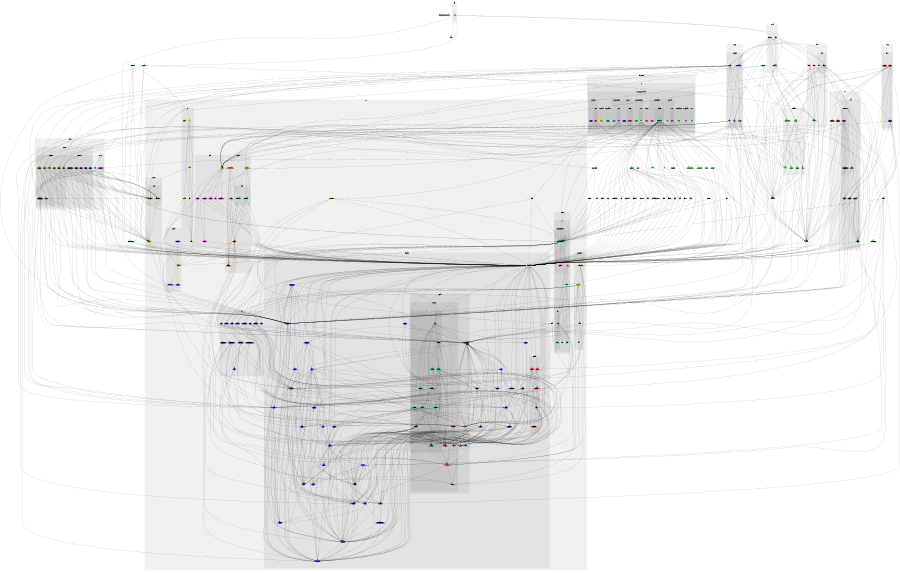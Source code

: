 digraph G {
size="6,4";
ratio="fill";
u1[label="Paths_reacthome_firmware",style="filled",fillcolor="#bbffbb",penwidth="0"];
u19[label="Forever",style="filled",fillcolor="#bbffbb",penwidth="0"];
u20[label="Factorial",style="filled",fillcolor="#bbffbb",penwidth="0"];
u21[label="Loop",style="filled",fillcolor="#bbffbb",penwidth="0"];
u22[label="FibTutorial",style="filled",fillcolor="#bbffbb",penwidth="0"];
u23[label="ClassHierarchy",style="filled",fillcolor="#bbffbb",penwidth="0"];
u24[label="ConcreteFile",style="filled",fillcolor="#bbffbb",penwidth="0"];
u26[label="BitDataTypes",style="filled",fillcolor="#bbffbb",penwidth="0"];
u27[label="Cond",style="filled",fillcolor="#bbffbb",penwidth="0"];
u28[label="AddrOfRegression",style="filled",fillcolor="#bbffbb",penwidth="0"];
u29[label="FibLoop",style="filled",fillcolor="#bbffbb",penwidth="0"];
u30[label="Alloc",style="filled",fillcolor="#bbffbb",penwidth="0"];
u31[label="Area",style="filled",fillcolor="#bbffbb",penwidth="0"];
u32[label="Array",style="filled",fillcolor="#bbffbb",penwidth="0"];
u33[label="SizeOf",style="filled",fillcolor="#bbffbb",penwidth="0"];
u34[label="Extern",style="filled",fillcolor="#bbffbb",penwidth="0"];
u35[label="String",style="filled",fillcolor="#bbffbb",penwidth="0"];
u36[label="Bits",style="filled",fillcolor="#bbffbb",penwidth="0"];
u37[label="ConstPtrRef",style="filled",fillcolor="#bbffbb",penwidth="0"];
u38[label="ConstRef",style="filled",fillcolor="#bbffbb",penwidth="0"];
u39[label="FunPtr",style="filled",fillcolor="#bbffbb",penwidth="0"];
u40[label="Overflow",style="filled",fillcolor="#bbffbb",penwidth="0"];
u41[label="Coroutine",style="filled",fillcolor="#bbffbb",penwidth="0"];
u42[label="PublicPrivate",style="filled",fillcolor="#bbffbb",penwidth="0"];
u43[label="BitData",style="filled",fillcolor="#bbffbb",penwidth="0"];
u44[label="PID",style="filled",fillcolor="#bbffbb",penwidth="0"];
u45[label="Float",style="filled",fillcolor="#bbffbb",penwidth="0"];
u65[label="Example",style="filled",fillcolor="#bbffbb",penwidth="0"];
u66[label="ExampleTypes",style="filled",fillcolor="#bbffbb",penwidth="0"];
u79[label="Types",style="filled",fillcolor="#bbffbb",penwidth="0"];
u92[label="Examples",style="filled",fillcolor="#bbffbb",penwidth="0"];
u93[label="Heartbeat",style="filled",fillcolor="#bbffbb",penwidth="0"];
u94[label="PPM",style="filled",fillcolor="#bbffbb",penwidth="0"];
u95[label="RingBuffer",style="filled",fillcolor="#bbffbb",penwidth="0"];
u175[label="Firmware",style="filled",fillcolor="#bbffbb",penwidth="0"];
u179[label="Include",style="filled",fillcolor="#bbffbb",penwidth="0"];
u180[label="Initialize",style="filled",fillcolor="#bbffbb",penwidth="0"];
u193[label="Scheduler",style="filled",fillcolor="#bbffbb",penwidth="0"];
u194[label="Shake",style="filled",fillcolor="#bbffbb",penwidth="0"];
subgraph cluster_0 {
label="Device";
color="#0000000F";
style="filled";
subgraph cluster_1 {
label="GD32F3x0";
color="#0000000F";
style="filled";
u165[label="GPIO",style="filled",fillcolor="#bbbbff",penwidth="0"];
u166[label="SysTick",style="filled",fillcolor="#bbbbff",penwidth="0"];
u167[label="SystemClock",style="filled",fillcolor="#bbbbff",penwidth="0"];
u168[label="USART",style="filled",fillcolor="#bbbbff",penwidth="0"];
u169[label="Timer",style="filled",fillcolor="#bbbbff",penwidth="0"];

}

}
subgraph cluster_2 {
label="Feature";
color="#0000000F";
style="filled";
u174[label="Feature",style="filled,bold",fillcolor="#bbffbb"];
u170[label="Relay",style="filled",fillcolor="#ffbbbb",penwidth="0"];
u173[label="Blink",style="filled",fillcolor="#ffbbbb",penwidth="0"];
subgraph cluster_3 {
label="RBUS";
color="#0000000F";
style="filled";
u172[label="RBUS",style="filled,bold",fillcolor="#ffbbbb"];
u171[label="Slave",style="filled",fillcolor="#bbffff",penwidth="0"];

}

}
subgraph cluster_4 {
label="Formula";
color="#0000000F";
style="filled";
u178[label="Formula",style="filled,bold",fillcolor="#bbffbb"];
u176[label="Relay_10",style="filled",fillcolor="#ffbbff",penwidth="0"];
u177[label="Blink",style="filled",fillcolor="#ffbbff",penwidth="0"];

}
subgraph cluster_5 {
label="Interface";
color="#0000000F";
style="filled";
u181[label="GPIO",style="filled",fillcolor="#77ff77",penwidth="0"];
u182[label="Counter",style="filled",fillcolor="#77ff77",penwidth="0"];
u183[label="RS485",style="filled",fillcolor="#77ff77",penwidth="0"];
u184[label="SystemClock",style="filled",fillcolor="#77ff77",penwidth="0"];
u185[label="USART",style="filled",fillcolor="#77ff77",penwidth="0"];
u186[label="Timer",style="filled",fillcolor="#77ff77",penwidth="0"];

}
subgraph cluster_6 {
label="Ivory";
color="#0000000F";
style="filled";
u63[label="Eval",style="filled",fillcolor="#ffff77",penwidth="0"];
u81[label="Tasty",style="filled",fillcolor="#ffff77",penwidth="0"];
u103[label="QuickCheck",style="filled",fillcolor="#ffff77",penwidth="0"];
subgraph cluster_7 {
label="Artifact";
color="#0000000F";
style="filled";
u74[label="Artifact",style="filled,bold",fillcolor="#ffff77"];
u75[label="Template",style="filled",fillcolor="#7777ff",penwidth="0"];
u76[label="Transformer",style="filled",fillcolor="#7777ff",penwidth="0"];
u77[label="Location",style="filled",fillcolor="#7777ff",penwidth="0"];

}
subgraph cluster_8 {
label="Compile";
color="#0000000F";
style="filled";
subgraph cluster_9 {
label="C";
color="#0000000F";
style="filled";
u83[label="C",style="filled,bold",fillcolor="#ff7777"];
u86[label="Modules",style="filled",fillcolor="#77ffff",penwidth="0"];
u88[label="Types",style="filled",fillcolor="#77ffff",penwidth="0"];
u90[label="Prop",style="filled",fillcolor="#77ffff",penwidth="0"];
subgraph cluster_10 {
label="CmdlineFrontend";
color="#0000000F";
style="filled";
u89[label="CmdlineFrontend",style="filled,bold",fillcolor="#77ffff"];
u84[label="Options",style="filled",fillcolor="#ff77ff",penwidth="0"];

}
subgraph cluster_11 {
label="Gen";
color="#0000000F";
style="filled";
u87[label="Gen",style="filled,bold",fillcolor="#77ffff"];
u85[label="Const",style="filled",fillcolor="#33ff33",penwidth="0"];

}

}

}
subgraph cluster_12 {
label="HW";
color="#0000000F";
style="filled";
u72[label="HW",style="filled,bold",fillcolor="#ffff77"];
u67[label="Reg",style="filled",fillcolor="#bbff77",penwidth="0"];
u68[label="IOArea",style="filled",fillcolor="#bbff77",penwidth="0"];
u69[label="Module",style="filled",fillcolor="#bbff77",penwidth="0"];
u70[label="BitData",style="filled",fillcolor="#bbff77",penwidth="0"];
u71[label="Prim",style="filled",fillcolor="#bbff77",penwidth="0"];

}
subgraph cluster_13 {
label="Language";
color="#0000000F";
style="filled";
u105[label="Language",style="filled,bold",fillcolor="#ffff77"];
u107[label="Loop",style="filled",fillcolor="#3333ff",penwidth="0"];
u108[label="Ref",style="filled",fillcolor="#3333ff",penwidth="0"];
u109[label="Cond",style="filled",fillcolor="#3333ff",penwidth="0"];
u110[label="MemArea",style="filled",fillcolor="#3333ff",penwidth="0"];
u111[label="Const",style="filled",fillcolor="#3333ff",penwidth="0"];
u112[label="IChar",style="filled",fillcolor="#3333ff",penwidth="0"];
u113[label="Struct",style="filled",fillcolor="#3333ff",penwidth="0"];
u114[label="IBool",style="filled",fillcolor="#3333ff",penwidth="0"];
u115[label="Scope",style="filled",fillcolor="#3333ff",penwidth="0"];
u116[label="Area",style="filled",fillcolor="#3333ff",penwidth="0"];
u117[label="Uint",style="filled",fillcolor="#3333ff",penwidth="0"];
u118[label="IString",style="filled",fillcolor="#3333ff",penwidth="0"];
u119[label="Array",style="filled",fillcolor="#3333ff",penwidth="0"];
u120[label="SizeOf",style="filled",fillcolor="#3333ff",penwidth="0"];
u121[label="Init",style="filled",fillcolor="#3333ff",penwidth="0"];
u122[label="String",style="filled",fillcolor="#3333ff",penwidth="0"];
u123[label="Ptr",style="filled",fillcolor="#3333ff",penwidth="0"];
u124[label="Pointer",style="filled",fillcolor="#3333ff",penwidth="0"];
u125[label="Sint",style="filled",fillcolor="#3333ff",penwidth="0"];
u126[label="Module",style="filled",fillcolor="#3333ff",penwidth="0"];
u127[label="Proc",style="filled",fillcolor="#3333ff",penwidth="0"];
u128[label="Comment",style="filled",fillcolor="#3333ff",penwidth="0"];
u129[label="Bits",style="filled",fillcolor="#3333ff",penwidth="0"];
u130[label="Cast",style="filled",fillcolor="#3333ff",penwidth="0"];
u131[label="Effects",style="filled",fillcolor="#3333ff",penwidth="0"];
u132[label="BoundedInteger",style="filled",fillcolor="#3333ff",penwidth="0"];
u133[label="IIntegral",style="filled",fillcolor="#3333ff",penwidth="0"];
u134[label="Assert",style="filled",fillcolor="#3333ff",penwidth="0"];
u135[label="Coroutine",style="filled",fillcolor="#3333ff",penwidth="0"];
u136[label="Type",style="filled",fillcolor="#3333ff",penwidth="0"];
u142[label="Monad",style="filled",fillcolor="#3333ff",penwidth="0"];
u162[label="CArray",style="filled",fillcolor="#3333ff",penwidth="0"];
u163[label="Proxy",style="filled",fillcolor="#3333ff",penwidth="0"];
u164[label="Float",style="filled",fillcolor="#3333ff",penwidth="0"];
subgraph cluster_14 {
label="BitData";
color="#0000000F";
style="filled";
u137[label="Array",style="filled",fillcolor="#ff3333",penwidth="0"];
u138[label="Bits",style="filled",fillcolor="#ff3333",penwidth="0"];
u139[label="Monad",style="filled",fillcolor="#ff3333",penwidth="0"];
u140[label="DefBitRep",style="filled",fillcolor="#ff3333",penwidth="0"];
u141[label="BitData",style="filled",fillcolor="#ff3333",penwidth="0"];

}
subgraph cluster_15 {
label="Syntax";
color="#0000000F";
style="filled";
u106[label="Syntax",style="filled,bold",fillcolor="#3333ff"];
u143[label="AST",style="filled",fillcolor="#77bbff",penwidth="0"];
u144[label="Names",style="filled",fillcolor="#77bbff",penwidth="0"];
u161[label="Type",style="filled",fillcolor="#77bbff",penwidth="0"];
subgraph cluster_16 {
label="Concrete";
color="#0000000F";
style="filled";
u145[label="ParseCore",style="filled",fillcolor="#ff77bb",penwidth="0"];
u146[label="Pretty",style="filled",fillcolor="#ff77bb",penwidth="0"];
u147[label="Location",style="filled",fillcolor="#ff77bb",penwidth="0"];
u148[label="ParseAST",style="filled",fillcolor="#ff77bb",penwidth="0"];
u149[label="Lexeme",style="filled",fillcolor="#ff77bb",penwidth="0"];
subgraph cluster_17 {
label="QQ";
color="#0000000F";
style="filled";
u150[label="QQ",style="filled,bold",fillcolor="#ff77bb"];
u151[label="BindExp",style="filled",fillcolor="#33bb77",penwidth="0"];
u152[label="Common",style="filled",fillcolor="#33bb77",penwidth="0"];
u153[label="StructQQ",style="filled",fillcolor="#33bb77",penwidth="0"];
u154[label="AreaQQ",style="filled",fillcolor="#33bb77",penwidth="0"];
u155[label="StmtQQ",style="filled",fillcolor="#33bb77",penwidth="0"];
u156[label="ExprQQ",style="filled",fillcolor="#33bb77",penwidth="0"];
u157[label="ProcQQ",style="filled",fillcolor="#33bb77",penwidth="0"];
u158[label="BitDataQQ",style="filled",fillcolor="#33bb77",penwidth="0"];
u159[label="CondQQ",style="filled",fillcolor="#33bb77",penwidth="0"];
u160[label="TypeQQ",style="filled",fillcolor="#33bb77",penwidth="0"];

}

}

}

}
subgraph cluster_18 {
label="ModelCheck";
color="#0000000F";
style="filled";
u97[label="ModelCheck",style="filled,bold",fillcolor="#ffff77"];
u98[label="CVC4",style="filled",fillcolor="#ffff33",penwidth="0"];
u99[label="Ivory2CVC4",style="filled",fillcolor="#ffff33",penwidth="0"];
u100[label="Monad",style="filled",fillcolor="#ffff33",penwidth="0"];

}
subgraph cluster_19 {
label="Opts";
color="#0000000F";
style="filled";
u48[label="AssertFold",style="filled",fillcolor="#7733bb",penwidth="0"];
u49[label="Utils",style="filled",fillcolor="#7733bb",penwidth="0"];
u50[label="ConstFold",style="filled",fillcolor="#7733bb",penwidth="0"];
u51[label="DivZero",style="filled",fillcolor="#7733bb",penwidth="0"];
u52[label="ConstFoldComp",style="filled",fillcolor="#7733bb",penwidth="0"];
u53[label="CSE",style="filled",fillcolor="#7733bb",penwidth="0"];
u54[label="TypeCheck",style="filled",fillcolor="#7733bb",penwidth="0"];
u55[label="Index",style="filled",fillcolor="#7733bb",penwidth="0"];
u56[label="CFG",style="filled",fillcolor="#7733bb",penwidth="0"];
u57[label="Overflow",style="filled",fillcolor="#7733bb",penwidth="0"];
u58[label="BitShift",style="filled",fillcolor="#7733bb",penwidth="0"];
u59[label="SanityCheck",style="filled",fillcolor="#7733bb",penwidth="0"];
u60[label="FP",style="filled",fillcolor="#7733bb",penwidth="0"];

}
subgraph cluster_20 {
label="Serialize";
color="#0000000F";
style="filled";
u9[label="Serialize",style="filled,bold",fillcolor="#ffff77"];
u5[label="PackRep",style="filled",fillcolor="#bb7733",penwidth="0"];
u6[label="Struct",style="filled",fillcolor="#bb7733",penwidth="0"];
u7[label="Atoms",style="filled",fillcolor="#bb7733",penwidth="0"];
u8[label="LittleEndian",style="filled",fillcolor="#bb7733",penwidth="0"];
subgraph cluster_21 {
label="Safe";
color="#0000000F";
style="filled";
u3[label="LittleEndian",style="filled",fillcolor="#33ffff",penwidth="0"];
u4[label="BigEndian",style="filled",fillcolor="#33ffff",penwidth="0"];

}

}
subgraph cluster_22 {
label="Stdlib";
color="#0000000F";
style="filled";
u11[label="Stdlib",style="filled,bold",fillcolor="#ffff77"];
u12[label="Init",style="filled",fillcolor="#ff33ff",penwidth="0"];
u13[label="Operators",style="filled",fillcolor="#ff33ff",penwidth="0"];
u14[label="String",style="filled",fillcolor="#ff33ff",penwidth="0"];
u15[label="Memory",style="filled",fillcolor="#ff33ff",penwidth="0"];
u16[label="Maybe",style="filled",fillcolor="#ff33ff",penwidth="0"];
u17[label="Control",style="filled",fillcolor="#ff33ff",penwidth="0"];

}
subgraph cluster_23 {
label="Support";
color="#0000000F";
style="filled";
u189[label="Support",style="filled,bold",fillcolor="#ffff77"];
subgraph cluster_24 {
label="Device";
color="#0000000F";
style="filled";
u187[label="GD32F4xx",style="filled",fillcolor="#bbbb33",penwidth="0"];
u188[label="GD32F3x0",style="filled",fillcolor="#bbbb33",penwidth="0"];

}

}

}
subgraph cluster_25 {
label="Protocol";
color="#0000000F";
style="filled";
subgraph cluster_26 {
label="RBUS";
color="#0000000F";
style="filled";
u192[label="RBUS",style="filled,bold",fillcolor="#3333bb"];
u190[label="Slave",style="filled",fillcolor="#bb3333",penwidth="0"];
u191[label="Master",style="filled",fillcolor="#bb3333",penwidth="0"];

}

}
subgraph cluster_27 {
label="Support";
color="#0000000F";
style="filled";
u209[label="Util",style="filled",fillcolor="#33bbbb",penwidth="0"];
subgraph cluster_28 {
label="CMSIS";
color="#0000000F";
style="filled";
u195[label="CoreCM4",style="filled",fillcolor="#bb33bb",penwidth="0"];

}
subgraph cluster_29 {
label="Device";
color="#0000000F";
style="filled";
subgraph cluster_30 {
label="GD32F3x0";
color="#0000000F";
style="filled";
u208[label="GD32F3x0",style="filled,bold",fillcolor="#337733"];
u201[label="GPIO",style="filled",fillcolor="#777733",penwidth="0"];
u202[label="RCU",style="filled",fillcolor="#777733",penwidth="0"];
u203[label="Misc",style="filled",fillcolor="#777733",penwidth="0"];
u204[label="DMA",style="filled",fillcolor="#777733",penwidth="0"];
u205[label="USART",style="filled",fillcolor="#777733",penwidth="0"];
u206[label="Timer",style="filled",fillcolor="#777733",penwidth="0"];
u207[label="DBG",style="filled",fillcolor="#777733",penwidth="0"];

}
subgraph cluster_31 {
label="GD32F4xx";
color="#0000000F";
style="filled";
u196[label="GD32F4xx",style="filled,bold",fillcolor="#337733"];
u197[label="GPIO",style="filled",fillcolor="#333377",penwidth="0"];
u198[label="RCU",style="filled",fillcolor="#333377",penwidth="0"];
u199[label="DMA",style="filled",fillcolor="#333377",penwidth="0"];
u200[label="DBG",style="filled",fillcolor="#333377",penwidth="0"];

}

}

}
subgraph cluster_32 {
label="Util";
color="#0000000F";
style="filled";
u210[label="Version",style="filled",fillcolor="#773333",penwidth="0"];
u218[label="CRC16",style="filled",fillcolor="#773333",penwidth="0"];
subgraph cluster_33 {
label="Data";
color="#0000000F";
style="filled";
u211[label="Record",style="filled",fillcolor="#337777",penwidth="0"];
u212[label="Class",style="filled",fillcolor="#337777",penwidth="0"];
u213[label="Buffer",style="filled",fillcolor="#337777",penwidth="0"];
u214[label="Value",style="filled",fillcolor="#337777",penwidth="0"];
u215[label="Index",style="filled",fillcolor="#337777",penwidth="0"];
subgraph cluster_34 {
label="Concurrent";
color="#0000000F";
style="filled";
u216[label="Queue",style="filled",fillcolor="#773377",penwidth="0"];
u217[label="Semaphore",style="filled",fillcolor="#773377",penwidth="0"];

}

}

}
subgraph cluster_35 {
label="app";
color="#0000000F";
style="filled";
u0[label="Main",style="filled",fillcolor="#bbffbb",penwidth="0"];

}
subgraph cluster_36 {
label="dist-newstyle";
color="#0000000F";
style="filled";
subgraph cluster_37 {
label="src";
color="#0000000F";
style="filled";
subgraph cluster_38 {
label="ivory-75b1326400fa1c7b";
color="#0000000F";
style="filled";
subgraph cluster_39 {
label="ivory";
color="#0000000F";
style="filled";
u104[label="Setup",style="filled",fillcolor="#bbffff",penwidth="0"];

}
subgraph cluster_40 {
label="ivory-artifact";
color="#0000000F";
style="filled";
u73[label="Setup",style="filled",fillcolor="#ffbbff",penwidth="0"];

}
subgraph cluster_41 {
label="ivory-backend-c";
color="#0000000F";
style="filled";
u82[label="Setup",style="filled",fillcolor="#77ff77",penwidth="0"];

}
subgraph cluster_42 {
label="ivory-eval";
color="#0000000F";
style="filled";
u61[label="Setup",style="filled",fillcolor="#ffff77",penwidth="0"];
subgraph cluster_43 {
label="test";
color="#0000000F";
style="filled";
u62[label="Test",style="filled",fillcolor="#7777ff",penwidth="0"];

}

}
subgraph cluster_44 {
label="ivory-examples";
color="#0000000F";
style="filled";
u18[label="Setup",style="filled",fillcolor="#ff7777",penwidth="0"];
subgraph cluster_45 {
label="examples";
color="#0000000F";
style="filled";
u25[label="TestExamples",style="filled",fillcolor="#77ffff",penwidth="0"];

}

}
subgraph cluster_46 {
label="ivory-hw";
color="#0000000F";
style="filled";
u64[label="Setup",style="filled",fillcolor="#ff77ff",penwidth="0"];

}
subgraph cluster_47 {
label="ivory-model-check";
color="#0000000F";
style="filled";
u91[label="Setup",style="filled",fillcolor="#33ff33",penwidth="0"];
subgraph cluster_48 {
label="test";
color="#0000000F";
style="filled";
u96[label="Test",style="filled",fillcolor="#bbff77",penwidth="0"];

}

}
subgraph cluster_49 {
label="ivory-opts";
color="#0000000F";
style="filled";
u46[label="Setup",style="filled",fillcolor="#3333ff",penwidth="0"];
subgraph cluster_50 {
label="testing";
color="#0000000F";
style="filled";
u47[label="Bounds",style="filled",fillcolor="#ff3333",penwidth="0"];

}

}
subgraph cluster_51 {
label="ivory-quickcheck";
color="#0000000F";
style="filled";
u101[label="Setup",style="filled",fillcolor="#77bbff",penwidth="0"];
subgraph cluster_52 {
label="test";
color="#0000000F";
style="filled";
u102[label="Test",style="filled",fillcolor="#ff77bb",penwidth="0"];

}

}
subgraph cluster_53 {
label="ivory-serialize";
color="#0000000F";
style="filled";
u2[label="Setup",style="filled",fillcolor="#33bb77",penwidth="0"];

}
subgraph cluster_54 {
label="ivory-stdlib";
color="#0000000F";
style="filled";
u10[label="Setup",style="filled",fillcolor="#ffff33",penwidth="0"];

}
subgraph cluster_55 {
label="ivory-tasty";
color="#0000000F";
style="filled";
u78[label="Setup",style="filled",fillcolor="#7733bb",penwidth="0"];
subgraph cluster_56 {
label="test";
color="#0000000F";
style="filled";
u80[label="Test",style="filled",fillcolor="#bb7733",penwidth="0"];

}

}

}

}

}
u0 -> u105;
u0 -> u175;
u0 -> u177;
u0 -> u178;
u0 -> u194;
u3 -> u5;
u3 -> u7;
u3 -> u105;
u4 -> u5;
u4 -> u7;
u4 -> u105;
u5 -> u105;
u6 -> u5;
u6 -> u7;
u6 -> u105;
u7 -> u5;
u7 -> u74;
u7 -> u105;
u7 -> u106;
u7 -> u117;
u7 -> u119;
u7 -> u136;
u7 -> u163;
u8 -> u3;
u8 -> u5;
u8 -> u6;
u8 -> u7;
u9 -> u4;
u9 -> u5;
u9 -> u6;
u9 -> u7;
u11 -> u12;
u11 -> u13;
u11 -> u14;
u11 -> u15;
u11 -> u16;
u11 -> u17;
u11 -> u105;
u12 -> u105;
u13 -> u105;
u14 -> u74;
u14 -> u105;
u14 -> u113;
u14 -> u119;
u15 -> u17;
u15 -> u105;
u16 -> u105;
u17 -> u105;
u19 -> u89;
u19 -> u105;
u20 -> u89;
u20 -> u105;
u21 -> u89;
u21 -> u105;
u22 -> u89;
u22 -> u105;
u23 -> u105;
u24 -> u11;
u24 -> u89;
u24 -> u105;
u25 -> u11;
u25 -> u14;
u25 -> u19;
u25 -> u20;
u25 -> u21;
u25 -> u22;
u25 -> u23;
u25 -> u24;
u25 -> u27;
u25 -> u28;
u25 -> u29;
u25 -> u30;
u25 -> u31;
u25 -> u32;
u25 -> u33;
u25 -> u34;
u25 -> u35;
u25 -> u36;
u25 -> u37;
u25 -> u38;
u25 -> u39;
u25 -> u40;
u25 -> u41;
u25 -> u42;
u25 -> u43;
u25 -> u44;
u25 -> u45;
u25 -> u89;
u25 -> u105;
u26 -> u105;
u27 -> u89;
u27 -> u105;
u28 -> u105;
u29 -> u89;
u29 -> u105;
u30 -> u86;
u30 -> u89;
u30 -> u105;
u31 -> u89;
u31 -> u105;
u32 -> u89;
u32 -> u105;
u33 -> u105;
u34 -> u89;
u34 -> u105;
u35 -> u89;
u35 -> u105;
u36 -> u89;
u36 -> u105;
u37 -> u105;
u38 -> u105;
u39 -> u89;
u39 -> u105;
u40 -> u89;
u40 -> u105;
u41 -> u89;
u41 -> u105;
u42 -> u89;
u42 -> u105;
u43 -> u26;
u43 -> u89;
u43 -> u105;
u43 -> u137;
u43 -> u138;
u43 -> u141;
u44 -> u89;
u44 -> u105;
u45 -> u89;
u45 -> u105;
u48 -> u49;
u48 -> u119;
u48 -> u143;
u48 -> u161;
u49 -> u143;
u49 -> u146;
u49 -> u147;
u49 -> u161;
u50 -> u52;
u50 -> u106;
u50 -> u119;
u50 -> u130;
u51 -> u48;
u51 -> u143;
u51 -> u161;
u52 -> u130;
u52 -> u143;
u52 -> u161;
u53 -> u106;
u53 -> u119;
u54 -> u49;
u54 -> u143;
u54 -> u147;
u54 -> u161;
u55 -> u48;
u55 -> u49;
u55 -> u119;
u55 -> u143;
u55 -> u161;
u56 -> u119;
u56 -> u143;
u56 -> u161;
u57 -> u48;
u57 -> u105;
u57 -> u119;
u57 -> u136;
u57 -> u143;
u57 -> u144;
u57 -> u161;
u58 -> u48;
u58 -> u105;
u58 -> u143;
u58 -> u161;
u59 -> u49;
u59 -> u119;
u59 -> u143;
u59 -> u144;
u59 -> u146;
u59 -> u147;
u59 -> u161;
u60 -> u48;
u60 -> u143;
u60 -> u161;
u62 -> u63;
u62 -> u105;
u62 -> u142;
u63 -> u106;
u63 -> u119;
u63 -> u147;
u65 -> u66;
u65 -> u72;
u65 -> u89;
u65 -> u105;
u66 -> u105;
u67 -> u71;
u67 -> u105;
u69 -> u71;
u69 -> u74;
u70 -> u67;
u70 -> u71;
u70 -> u105;
u71 -> u105;
u72 -> u67;
u72 -> u69;
u72 -> u70;
u72 -> u71;
u74 -> u76;
u74 -> u77;
u75 -> u74;
u79 -> u105;
u80 -> u11;
u80 -> u79;
u80 -> u81;
u80 -> u105;
u81 -> u74;
u81 -> u89;
u81 -> u105;
u83 -> u86;
u83 -> u87;
u83 -> u88;
u86 -> u87;
u86 -> u88;
u86 -> u143;
u87 -> u85;
u87 -> u88;
u87 -> u90;
u87 -> u106;
u87 -> u119;
u87 -> u127;
u87 -> u146;
u89 -> u50;
u89 -> u51;
u89 -> u53;
u89 -> u54;
u89 -> u55;
u89 -> u57;
u89 -> u58;
u89 -> u59;
u89 -> u60;
u89 -> u74;
u89 -> u83;
u89 -> u84;
u89 -> u105;
u89 -> u143;
u90 -> u106;
u92 -> u20;
u92 -> u27;
u92 -> u28;
u92 -> u29;
u92 -> u31;
u92 -> u32;
u92 -> u34;
u92 -> u35;
u92 -> u36;
u92 -> u40;
u92 -> u42;
u92 -> u44;
u92 -> u45;
u92 -> u106;
u93 -> u9;
u93 -> u105;
u94 -> u11;
u94 -> u105;
u95 -> u11;
u95 -> u105;
u96 -> u9;
u96 -> u11;
u96 -> u92;
u96 -> u93;
u96 -> u94;
u96 -> u95;
u96 -> u97;
u96 -> u105;
u96 -> u106;
u96 -> u127;
u97 -> u98;
u97 -> u99;
u97 -> u100;
u97 -> u106;
u97 -> u127;
u97 -> u147;
u98 -> u146;
u98 -> u147;
u99 -> u50;
u99 -> u51;
u99 -> u55;
u99 -> u57;
u99 -> u58;
u99 -> u98;
u99 -> u100;
u99 -> u106;
u99 -> u119;
u99 -> u130;
u100 -> u57;
u100 -> u98;
u100 -> u106;
u100 -> u147;
u102 -> u11;
u102 -> u89;
u102 -> u103;
u102 -> u105;
u102 -> u106;
u102 -> u127;
u103 -> u63;
u103 -> u89;
u103 -> u105;
u103 -> u106;
u103 -> u127;
u105 -> u107;
u105 -> u108;
u105 -> u109;
u105 -> u110;
u105 -> u111;
u105 -> u112;
u105 -> u113;
u105 -> u114;
u105 -> u115;
u105 -> u116;
u105 -> u117;
u105 -> u118;
u105 -> u119;
u105 -> u120;
u105 -> u121;
u105 -> u122;
u105 -> u123;
u105 -> u125;
u105 -> u126;
u105 -> u127;
u105 -> u128;
u105 -> u129;
u105 -> u130;
u105 -> u131;
u105 -> u133;
u105 -> u134;
u105 -> u135;
u105 -> u136;
u105 -> u137;
u105 -> u138;
u105 -> u139;
u105 -> u141;
u105 -> u142;
u105 -> u143;
u105 -> u150;
u105 -> u162;
u105 -> u163;
u105 -> u164;
u106 -> u143;
u106 -> u144;
u106 -> u161;
u107 -> u106;
u107 -> u114;
u107 -> u119;
u107 -> u131;
u107 -> u134;
u107 -> u136;
u107 -> u142;
u107 -> u163;
u108 -> u106;
u108 -> u112;
u108 -> u114;
u108 -> u115;
u108 -> u116;
u108 -> u117;
u108 -> u124;
u108 -> u125;
u108 -> u136;
u108 -> u142;
u108 -> u163;
u109 -> u106;
u109 -> u108;
u109 -> u114;
u109 -> u116;
u109 -> u127;
u109 -> u136;
u109 -> u142;
u109 -> u163;
u110 -> u106;
u110 -> u108;
u110 -> u115;
u110 -> u116;
u110 -> u121;
u110 -> u136;
u110 -> u163;
u111 -> u106;
u111 -> u136;
u111 -> u163;
u112 -> u106;
u112 -> u136;
u113 -> u106;
u113 -> u108;
u113 -> u116;
u113 -> u136;
u113 -> u163;
u114 -> u106;
u114 -> u117;
u114 -> u125;
u114 -> u136;
u114 -> u142;
u114 -> u163;
u116 -> u106;
u116 -> u136;
u116 -> u163;
u117 -> u106;
u117 -> u132;
u117 -> u136;
u118 -> u106;
u118 -> u136;
u119 -> u106;
u119 -> u108;
u119 -> u114;
u119 -> u116;
u119 -> u125;
u119 -> u130;
u119 -> u133;
u119 -> u136;
u119 -> u163;
u120 -> u106;
u120 -> u116;
u120 -> u136;
u120 -> u163;
u121 -> u106;
u121 -> u108;
u121 -> u112;
u121 -> u113;
u121 -> u114;
u121 -> u115;
u121 -> u116;
u121 -> u117;
u121 -> u119;
u121 -> u123;
u121 -> u125;
u121 -> u127;
u121 -> u131;
u121 -> u136;
u121 -> u142;
u121 -> u163;
u121 -> u164;
u122 -> u113;
u122 -> u116;
u122 -> u117;
u122 -> u119;
u122 -> u163;
u123 -> u108;
u123 -> u116;
u123 -> u124;
u124 -> u106;
u124 -> u114;
u124 -> u115;
u124 -> u116;
u124 -> u136;
u124 -> u142;
u124 -> u163;
u125 -> u106;
u125 -> u132;
u125 -> u136;
u126 -> u106;
u126 -> u110;
u126 -> u113;
u126 -> u116;
u126 -> u122;
u126 -> u127;
u126 -> u136;
u126 -> u163;
u127 -> u106;
u127 -> u131;
u127 -> u136;
u127 -> u142;
u127 -> u163;
u128 -> u106;
u128 -> u142;
u129 -> u106;
u129 -> u114;
u129 -> u117;
u129 -> u125;
u129 -> u130;
u129 -> u133;
u129 -> u136;
u130 -> u106;
u130 -> u112;
u130 -> u114;
u130 -> u117;
u130 -> u125;
u130 -> u133;
u130 -> u136;
u130 -> u163;
u130 -> u164;
u132 -> u106;
u132 -> u136;
u132 -> u163;
u133 -> u114;
u133 -> u117;
u133 -> u125;
u133 -> u136;
u133 -> u143;
u134 -> u106;
u134 -> u136;
u134 -> u142;
u135 -> u106;
u135 -> u108;
u135 -> u114;
u135 -> u116;
u135 -> u119;
u135 -> u126;
u135 -> u127;
u135 -> u131;
u135 -> u136;
u135 -> u142;
u135 -> u163;
u136 -> u106;
u136 -> u163;
u137 -> u129;
u137 -> u138;
u137 -> u141;
u137 -> u163;
u138 -> u108;
u138 -> u114;
u138 -> u117;
u138 -> u121;
u138 -> u129;
u138 -> u136;
u138 -> u140;
u138 -> u163;
u139 -> u108;
u139 -> u116;
u139 -> u128;
u139 -> u130;
u139 -> u138;
u139 -> u141;
u139 -> u142;
u141 -> u114;
u141 -> u129;
u141 -> u130;
u141 -> u138;
u141 -> u163;
u142 -> u106;
u142 -> u131;
u142 -> u136;
u142 -> u147;
u142 -> u163;
u143 -> u144;
u143 -> u147;
u143 -> u161;
u145 -> u146;
u145 -> u147;
u145 -> u149;
u147 -> u146;
u148 -> u147;
u149 -> u147;
u150 -> u106;
u150 -> u111;
u150 -> u126;
u150 -> u145;
u150 -> u148;
u150 -> u152;
u150 -> u153;
u150 -> u154;
u150 -> u155;
u150 -> u156;
u150 -> u157;
u150 -> u158;
u150 -> u160;
u150 -> u163;
u151 -> u108;
u151 -> u127;
u151 -> u148;
u151 -> u152;
u151 -> u156;
u152 -> u147;
u152 -> u148;
u153 -> u113;
u153 -> u116;
u153 -> u122;
u153 -> u143;
u153 -> u148;
u153 -> u152;
u153 -> u160;
u153 -> u161;
u153 -> u163;
u154 -> u110;
u154 -> u121;
u154 -> u148;
u154 -> u152;
u154 -> u156;
u154 -> u160;
u155 -> u107;
u155 -> u108;
u155 -> u114;
u155 -> u121;
u155 -> u127;
u155 -> u134;
u155 -> u142;
u155 -> u147;
u155 -> u148;
u155 -> u151;
u155 -> u152;
u155 -> u160;
u156 -> u108;
u156 -> u110;
u156 -> u113;
u156 -> u114;
u156 -> u119;
u156 -> u120;
u156 -> u123;
u156 -> u129;
u156 -> u130;
u156 -> u133;
u156 -> u147;
u156 -> u148;
u156 -> u152;
u156 -> u160;
u156 -> u162;
u156 -> u164;
u157 -> u127;
u157 -> u148;
u157 -> u155;
u157 -> u159;
u157 -> u160;
u158 -> u108;
u158 -> u114;
u158 -> u121;
u158 -> u129;
u158 -> u130;
u158 -> u136;
u158 -> u137;
u158 -> u138;
u158 -> u141;
u158 -> u147;
u158 -> u148;
u158 -> u152;
u158 -> u160;
u159 -> u109;
u159 -> u148;
u159 -> u151;
u159 -> u152;
u160 -> u108;
u160 -> u112;
u160 -> u114;
u160 -> u115;
u160 -> u116;
u160 -> u117;
u160 -> u118;
u160 -> u119;
u160 -> u125;
u160 -> u127;
u160 -> u147;
u160 -> u148;
u160 -> u152;
u160 -> u163;
u160 -> u164;
u162 -> u106;
u162 -> u108;
u162 -> u113;
u162 -> u116;
u162 -> u136;
u162 -> u163;
u164 -> u106;
u164 -> u108;
u164 -> u114;
u164 -> u136;
u164 -> u163;
u165 -> u105;
u165 -> u126;
u165 -> u179;
u165 -> u180;
u165 -> u181;
u165 -> u201;
u165 -> u202;
u166 -> u105;
u166 -> u126;
u166 -> u179;
u166 -> u180;
u166 -> u186;
u166 -> u195;
u167 -> u166;
u167 -> u169;
u167 -> u184;
u167 -> u206;
u168 -> u11;
u168 -> u105;
u168 -> u165;
u168 -> u179;
u168 -> u180;
u168 -> u185;
u168 -> u188;
u168 -> u201;
u168 -> u202;
u168 -> u203;
u168 -> u204;
u168 -> u205;
u168 -> u208;
u168 -> u209;
u169 -> u11;
u169 -> u105;
u169 -> u126;
u169 -> u179;
u169 -> u180;
u169 -> u182;
u169 -> u186;
u169 -> u202;
u169 -> u203;
u169 -> u206;
u169 -> u208;
u170 -> u174;
u170 -> u179;
u170 -> u180;
u170 -> u181;
u172 -> u11;
u172 -> u105;
u172 -> u167;
u172 -> u174;
u172 -> u179;
u172 -> u180;
u172 -> u182;
u172 -> u183;
u172 -> u212;
u172 -> u213;
u172 -> u214;
u172 -> u215;
u172 -> u216;
u173 -> u105;
u173 -> u167;
u173 -> u174;
u173 -> u179;
u173 -> u180;
u173 -> u181;
u173 -> u186;
u173 -> u212;
u173 -> u214;
u174 -> u105;
u174 -> u179;
u174 -> u180;
u174 -> u186;
u175 -> u89;
u175 -> u105;
u175 -> u126;
u175 -> u174;
u176 -> u165;
u176 -> u167;
u176 -> u168;
u176 -> u170;
u176 -> u172;
u176 -> u178;
u176 -> u183;
u177 -> u165;
u177 -> u167;
u177 -> u168;
u177 -> u172;
u177 -> u173;
u177 -> u178;
u177 -> u183;
u178 -> u105;
u178 -> u126;
u178 -> u174;
u178 -> u179;
u178 -> u180;
u178 -> u184;
u178 -> u193;
u179 -> u105;
u179 -> u126;
u180 -> u105;
u180 -> u126;
u181 -> u105;
u181 -> u126;
u181 -> u179;
u181 -> u180;
u182 -> u11;
u182 -> u105;
u182 -> u179;
u182 -> u180;
u183 -> u105;
u183 -> u179;
u183 -> u180;
u183 -> u181;
u183 -> u185;
u184 -> u179;
u184 -> u180;
u184 -> u182;
u184 -> u186;
u185 -> u105;
u185 -> u126;
u185 -> u179;
u185 -> u180;
u186 -> u11;
u186 -> u105;
u186 -> u179;
u186 -> u180;
u187 -> u189;
u188 -> u189;
u189 -> u105;
u189 -> u106;
u189 -> u127;
u190 -> u11;
u190 -> u105;
u190 -> u179;
u190 -> u180;
u190 -> u192;
u190 -> u210;
u190 -> u211;
u190 -> u212;
u190 -> u213;
u190 -> u214;
u190 -> u218;
u192 -> u11;
u192 -> u105;
u192 -> u117;
u192 -> u211;
u192 -> u212;
u192 -> u213;
u192 -> u218;
u193 -> u11;
u193 -> u105;
u193 -> u174;
u193 -> u179;
u193 -> u180;
u193 -> u184;
u193 -> u186;
u195 -> u105;
u195 -> u106;
u195 -> u126;
u195 -> u127;
u195 -> u188;
u195 -> u189;
u196 -> u105;
u196 -> u106;
u196 -> u126;
u196 -> u127;
u196 -> u187;
u196 -> u189;
u197 -> u105;
u197 -> u126;
u197 -> u187;
u197 -> u189;
u198 -> u105;
u198 -> u126;
u198 -> u187;
u198 -> u189;
u199 -> u105;
u199 -> u126;
u199 -> u187;
u199 -> u189;
u200 -> u105;
u200 -> u126;
u200 -> u187;
u200 -> u189;
u201 -> u105;
u201 -> u126;
u201 -> u188;
u201 -> u189;
u202 -> u105;
u202 -> u126;
u202 -> u188;
u202 -> u189;
u203 -> u105;
u203 -> u126;
u203 -> u188;
u203 -> u189;
u203 -> u208;
u204 -> u105;
u204 -> u126;
u204 -> u188;
u204 -> u189;
u205 -> u105;
u205 -> u126;
u205 -> u188;
u205 -> u189;
u205 -> u204;
u206 -> u105;
u206 -> u126;
u206 -> u188;
u206 -> u189;
u207 -> u105;
u207 -> u126;
u207 -> u188;
u207 -> u189;
u208 -> u105;
u208 -> u106;
u208 -> u126;
u208 -> u127;
u208 -> u188;
u208 -> u189;
u209 -> u105;
u209 -> u126;
u210 -> u105;
u211 -> u105;
u211 -> u124;
u211 -> u126;
u211 -> u179;
u211 -> u212;
u212 -> u105;
u212 -> u124;
u212 -> u179;
u213 -> u105;
u213 -> u126;
u213 -> u179;
u213 -> u212;
u214 -> u105;
u214 -> u126;
u214 -> u179;
u214 -> u212;
u215 -> u105;
u215 -> u179;
u215 -> u212;
u215 -> u214;
u216 -> u11;
u216 -> u105;
u216 -> u119;
u216 -> u163;
u216 -> u179;
u216 -> u212;
u216 -> u215;
u216 -> u217;
u217 -> u11;
u217 -> u105;
u217 -> u126;
u217 -> u179;
u217 -> u212;
u217 -> u214;
u218 -> u105;
u218 -> u106;
u218 -> u126;

}
